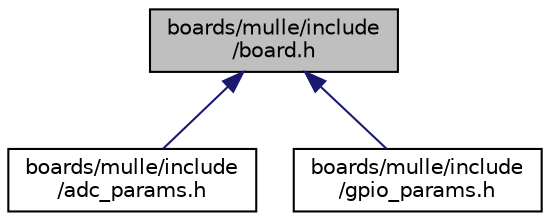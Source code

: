 digraph "boards/mulle/include/board.h"
{
 // LATEX_PDF_SIZE
  edge [fontname="Helvetica",fontsize="10",labelfontname="Helvetica",labelfontsize="10"];
  node [fontname="Helvetica",fontsize="10",shape=record];
  Node1 [label="boards/mulle/include\l/board.h",height=0.2,width=0.4,color="black", fillcolor="grey75", style="filled", fontcolor="black",tooltip="Board specific definitions for the Eistec Mulle IoT board."];
  Node1 -> Node2 [dir="back",color="midnightblue",fontsize="10",style="solid",fontname="Helvetica"];
  Node2 [label="boards/mulle/include\l/adc_params.h",height=0.2,width=0.4,color="black", fillcolor="white", style="filled",URL="$mulle_2include_2adc__params_8h.html",tooltip="Board specific configuration of direct mapped ADC."];
  Node1 -> Node3 [dir="back",color="midnightblue",fontsize="10",style="solid",fontname="Helvetica"];
  Node3 [label="boards/mulle/include\l/gpio_params.h",height=0.2,width=0.4,color="black", fillcolor="white", style="filled",URL="$mulle_2include_2gpio__params_8h.html",tooltip="Board specific configuration of direct mapped GPIOs."];
}
